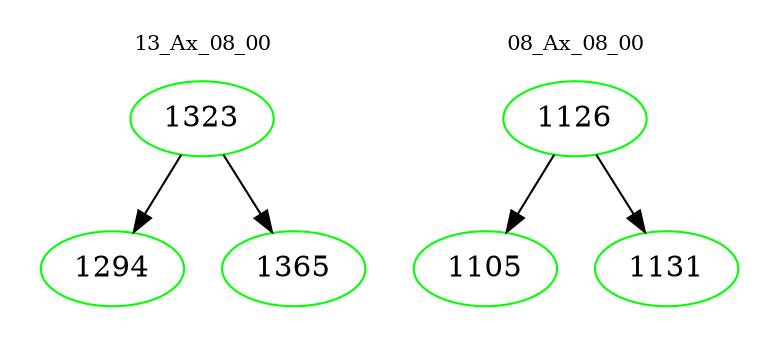 digraph{
subgraph cluster_0 {
color = white
label = "13_Ax_08_00";
fontsize=10;
T0_1323 [label="1323", color="green"]
T0_1323 -> T0_1294 [color="black"]
T0_1294 [label="1294", color="green"]
T0_1323 -> T0_1365 [color="black"]
T0_1365 [label="1365", color="green"]
}
subgraph cluster_1 {
color = white
label = "08_Ax_08_00";
fontsize=10;
T1_1126 [label="1126", color="green"]
T1_1126 -> T1_1105 [color="black"]
T1_1105 [label="1105", color="green"]
T1_1126 -> T1_1131 [color="black"]
T1_1131 [label="1131", color="green"]
}
}
